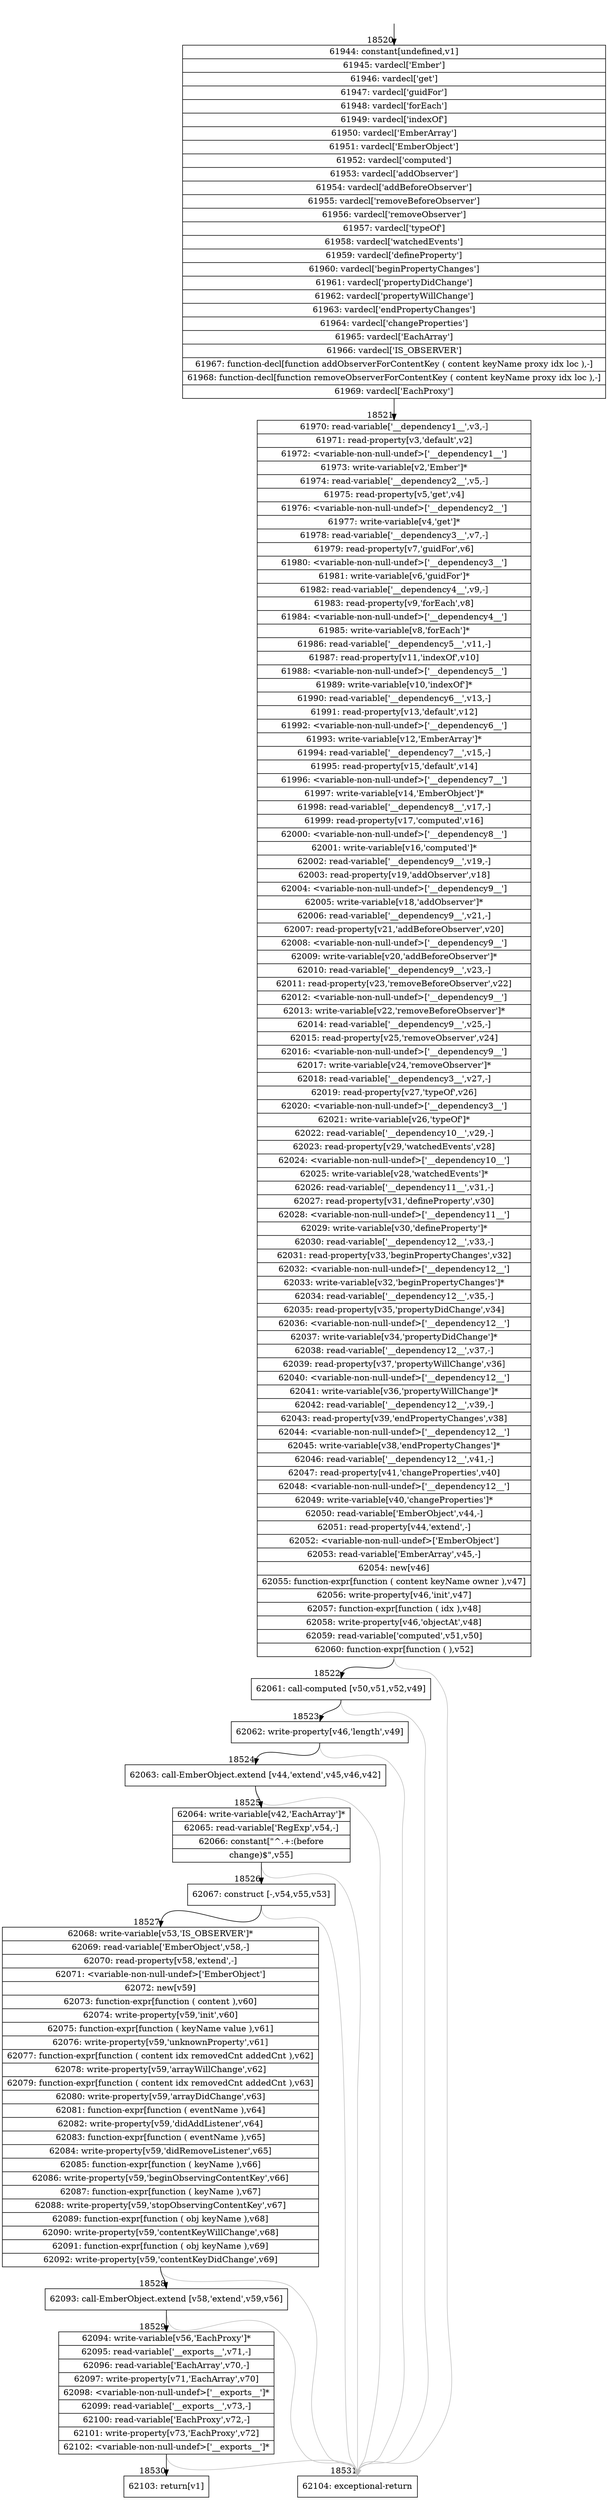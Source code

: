 digraph {
rankdir="TD"
BB_entry1577[shape=none,label=""];
BB_entry1577 -> BB18520 [tailport=s, headport=n, headlabel="    18520"]
BB18520 [shape=record label="{61944: constant[undefined,v1]|61945: vardecl['Ember']|61946: vardecl['get']|61947: vardecl['guidFor']|61948: vardecl['forEach']|61949: vardecl['indexOf']|61950: vardecl['EmberArray']|61951: vardecl['EmberObject']|61952: vardecl['computed']|61953: vardecl['addObserver']|61954: vardecl['addBeforeObserver']|61955: vardecl['removeBeforeObserver']|61956: vardecl['removeObserver']|61957: vardecl['typeOf']|61958: vardecl['watchedEvents']|61959: vardecl['defineProperty']|61960: vardecl['beginPropertyChanges']|61961: vardecl['propertyDidChange']|61962: vardecl['propertyWillChange']|61963: vardecl['endPropertyChanges']|61964: vardecl['changeProperties']|61965: vardecl['EachArray']|61966: vardecl['IS_OBSERVER']|61967: function-decl[function addObserverForContentKey ( content keyName proxy idx loc ),-]|61968: function-decl[function removeObserverForContentKey ( content keyName proxy idx loc ),-]|61969: vardecl['EachProxy']}" ] 
BB18520 -> BB18521 [tailport=s, headport=n, headlabel="      18521"]
BB18521 [shape=record label="{61970: read-variable['__dependency1__',v3,-]|61971: read-property[v3,'default',v2]|61972: \<variable-non-null-undef\>['__dependency1__']|61973: write-variable[v2,'Ember']*|61974: read-variable['__dependency2__',v5,-]|61975: read-property[v5,'get',v4]|61976: \<variable-non-null-undef\>['__dependency2__']|61977: write-variable[v4,'get']*|61978: read-variable['__dependency3__',v7,-]|61979: read-property[v7,'guidFor',v6]|61980: \<variable-non-null-undef\>['__dependency3__']|61981: write-variable[v6,'guidFor']*|61982: read-variable['__dependency4__',v9,-]|61983: read-property[v9,'forEach',v8]|61984: \<variable-non-null-undef\>['__dependency4__']|61985: write-variable[v8,'forEach']*|61986: read-variable['__dependency5__',v11,-]|61987: read-property[v11,'indexOf',v10]|61988: \<variable-non-null-undef\>['__dependency5__']|61989: write-variable[v10,'indexOf']*|61990: read-variable['__dependency6__',v13,-]|61991: read-property[v13,'default',v12]|61992: \<variable-non-null-undef\>['__dependency6__']|61993: write-variable[v12,'EmberArray']*|61994: read-variable['__dependency7__',v15,-]|61995: read-property[v15,'default',v14]|61996: \<variable-non-null-undef\>['__dependency7__']|61997: write-variable[v14,'EmberObject']*|61998: read-variable['__dependency8__',v17,-]|61999: read-property[v17,'computed',v16]|62000: \<variable-non-null-undef\>['__dependency8__']|62001: write-variable[v16,'computed']*|62002: read-variable['__dependency9__',v19,-]|62003: read-property[v19,'addObserver',v18]|62004: \<variable-non-null-undef\>['__dependency9__']|62005: write-variable[v18,'addObserver']*|62006: read-variable['__dependency9__',v21,-]|62007: read-property[v21,'addBeforeObserver',v20]|62008: \<variable-non-null-undef\>['__dependency9__']|62009: write-variable[v20,'addBeforeObserver']*|62010: read-variable['__dependency9__',v23,-]|62011: read-property[v23,'removeBeforeObserver',v22]|62012: \<variable-non-null-undef\>['__dependency9__']|62013: write-variable[v22,'removeBeforeObserver']*|62014: read-variable['__dependency9__',v25,-]|62015: read-property[v25,'removeObserver',v24]|62016: \<variable-non-null-undef\>['__dependency9__']|62017: write-variable[v24,'removeObserver']*|62018: read-variable['__dependency3__',v27,-]|62019: read-property[v27,'typeOf',v26]|62020: \<variable-non-null-undef\>['__dependency3__']|62021: write-variable[v26,'typeOf']*|62022: read-variable['__dependency10__',v29,-]|62023: read-property[v29,'watchedEvents',v28]|62024: \<variable-non-null-undef\>['__dependency10__']|62025: write-variable[v28,'watchedEvents']*|62026: read-variable['__dependency11__',v31,-]|62027: read-property[v31,'defineProperty',v30]|62028: \<variable-non-null-undef\>['__dependency11__']|62029: write-variable[v30,'defineProperty']*|62030: read-variable['__dependency12__',v33,-]|62031: read-property[v33,'beginPropertyChanges',v32]|62032: \<variable-non-null-undef\>['__dependency12__']|62033: write-variable[v32,'beginPropertyChanges']*|62034: read-variable['__dependency12__',v35,-]|62035: read-property[v35,'propertyDidChange',v34]|62036: \<variable-non-null-undef\>['__dependency12__']|62037: write-variable[v34,'propertyDidChange']*|62038: read-variable['__dependency12__',v37,-]|62039: read-property[v37,'propertyWillChange',v36]|62040: \<variable-non-null-undef\>['__dependency12__']|62041: write-variable[v36,'propertyWillChange']*|62042: read-variable['__dependency12__',v39,-]|62043: read-property[v39,'endPropertyChanges',v38]|62044: \<variable-non-null-undef\>['__dependency12__']|62045: write-variable[v38,'endPropertyChanges']*|62046: read-variable['__dependency12__',v41,-]|62047: read-property[v41,'changeProperties',v40]|62048: \<variable-non-null-undef\>['__dependency12__']|62049: write-variable[v40,'changeProperties']*|62050: read-variable['EmberObject',v44,-]|62051: read-property[v44,'extend',-]|62052: \<variable-non-null-undef\>['EmberObject']|62053: read-variable['EmberArray',v45,-]|62054: new[v46]|62055: function-expr[function ( content keyName owner ),v47]|62056: write-property[v46,'init',v47]|62057: function-expr[function ( idx ),v48]|62058: write-property[v46,'objectAt',v48]|62059: read-variable['computed',v51,v50]|62060: function-expr[function ( ),v52]}" ] 
BB18521 -> BB18522 [tailport=s, headport=n, headlabel="      18522"]
BB18521 -> BB18531 [tailport=s, headport=n, color=gray, headlabel="      18531"]
BB18522 [shape=record label="{62061: call-computed [v50,v51,v52,v49]}" ] 
BB18522 -> BB18523 [tailport=s, headport=n, headlabel="      18523"]
BB18522 -> BB18531 [tailport=s, headport=n, color=gray]
BB18523 [shape=record label="{62062: write-property[v46,'length',v49]}" ] 
BB18523 -> BB18524 [tailport=s, headport=n, headlabel="      18524"]
BB18523 -> BB18531 [tailport=s, headport=n, color=gray]
BB18524 [shape=record label="{62063: call-EmberObject.extend [v44,'extend',v45,v46,v42]}" ] 
BB18524 -> BB18525 [tailport=s, headport=n, headlabel="      18525"]
BB18524 -> BB18531 [tailport=s, headport=n, color=gray]
BB18525 [shape=record label="{62064: write-variable[v42,'EachArray']*|62065: read-variable['RegExp',v54,-]|62066: constant[\"^.+:(before|change)$\",v55]}" ] 
BB18525 -> BB18526 [tailport=s, headport=n, headlabel="      18526"]
BB18525 -> BB18531 [tailport=s, headport=n, color=gray]
BB18526 [shape=record label="{62067: construct [-,v54,v55,v53]}" ] 
BB18526 -> BB18527 [tailport=s, headport=n, headlabel="      18527"]
BB18526 -> BB18531 [tailport=s, headport=n, color=gray]
BB18527 [shape=record label="{62068: write-variable[v53,'IS_OBSERVER']*|62069: read-variable['EmberObject',v58,-]|62070: read-property[v58,'extend',-]|62071: \<variable-non-null-undef\>['EmberObject']|62072: new[v59]|62073: function-expr[function ( content ),v60]|62074: write-property[v59,'init',v60]|62075: function-expr[function ( keyName value ),v61]|62076: write-property[v59,'unknownProperty',v61]|62077: function-expr[function ( content idx removedCnt addedCnt ),v62]|62078: write-property[v59,'arrayWillChange',v62]|62079: function-expr[function ( content idx removedCnt addedCnt ),v63]|62080: write-property[v59,'arrayDidChange',v63]|62081: function-expr[function ( eventName ),v64]|62082: write-property[v59,'didAddListener',v64]|62083: function-expr[function ( eventName ),v65]|62084: write-property[v59,'didRemoveListener',v65]|62085: function-expr[function ( keyName ),v66]|62086: write-property[v59,'beginObservingContentKey',v66]|62087: function-expr[function ( keyName ),v67]|62088: write-property[v59,'stopObservingContentKey',v67]|62089: function-expr[function ( obj keyName ),v68]|62090: write-property[v59,'contentKeyWillChange',v68]|62091: function-expr[function ( obj keyName ),v69]|62092: write-property[v59,'contentKeyDidChange',v69]}" ] 
BB18527 -> BB18528 [tailport=s, headport=n, headlabel="      18528"]
BB18527 -> BB18531 [tailport=s, headport=n, color=gray]
BB18528 [shape=record label="{62093: call-EmberObject.extend [v58,'extend',v59,v56]}" ] 
BB18528 -> BB18529 [tailport=s, headport=n, headlabel="      18529"]
BB18528 -> BB18531 [tailport=s, headport=n, color=gray]
BB18529 [shape=record label="{62094: write-variable[v56,'EachProxy']*|62095: read-variable['__exports__',v71,-]|62096: read-variable['EachArray',v70,-]|62097: write-property[v71,'EachArray',v70]|62098: \<variable-non-null-undef\>['__exports__']*|62099: read-variable['__exports__',v73,-]|62100: read-variable['EachProxy',v72,-]|62101: write-property[v73,'EachProxy',v72]|62102: \<variable-non-null-undef\>['__exports__']*}" ] 
BB18529 -> BB18530 [tailport=s, headport=n, headlabel="      18530"]
BB18529 -> BB18531 [tailport=s, headport=n, color=gray]
BB18530 [shape=record label="{62103: return[v1]}" ] 
BB18531 [shape=record label="{62104: exceptional-return}" ] 
//#$~ 34713
}
